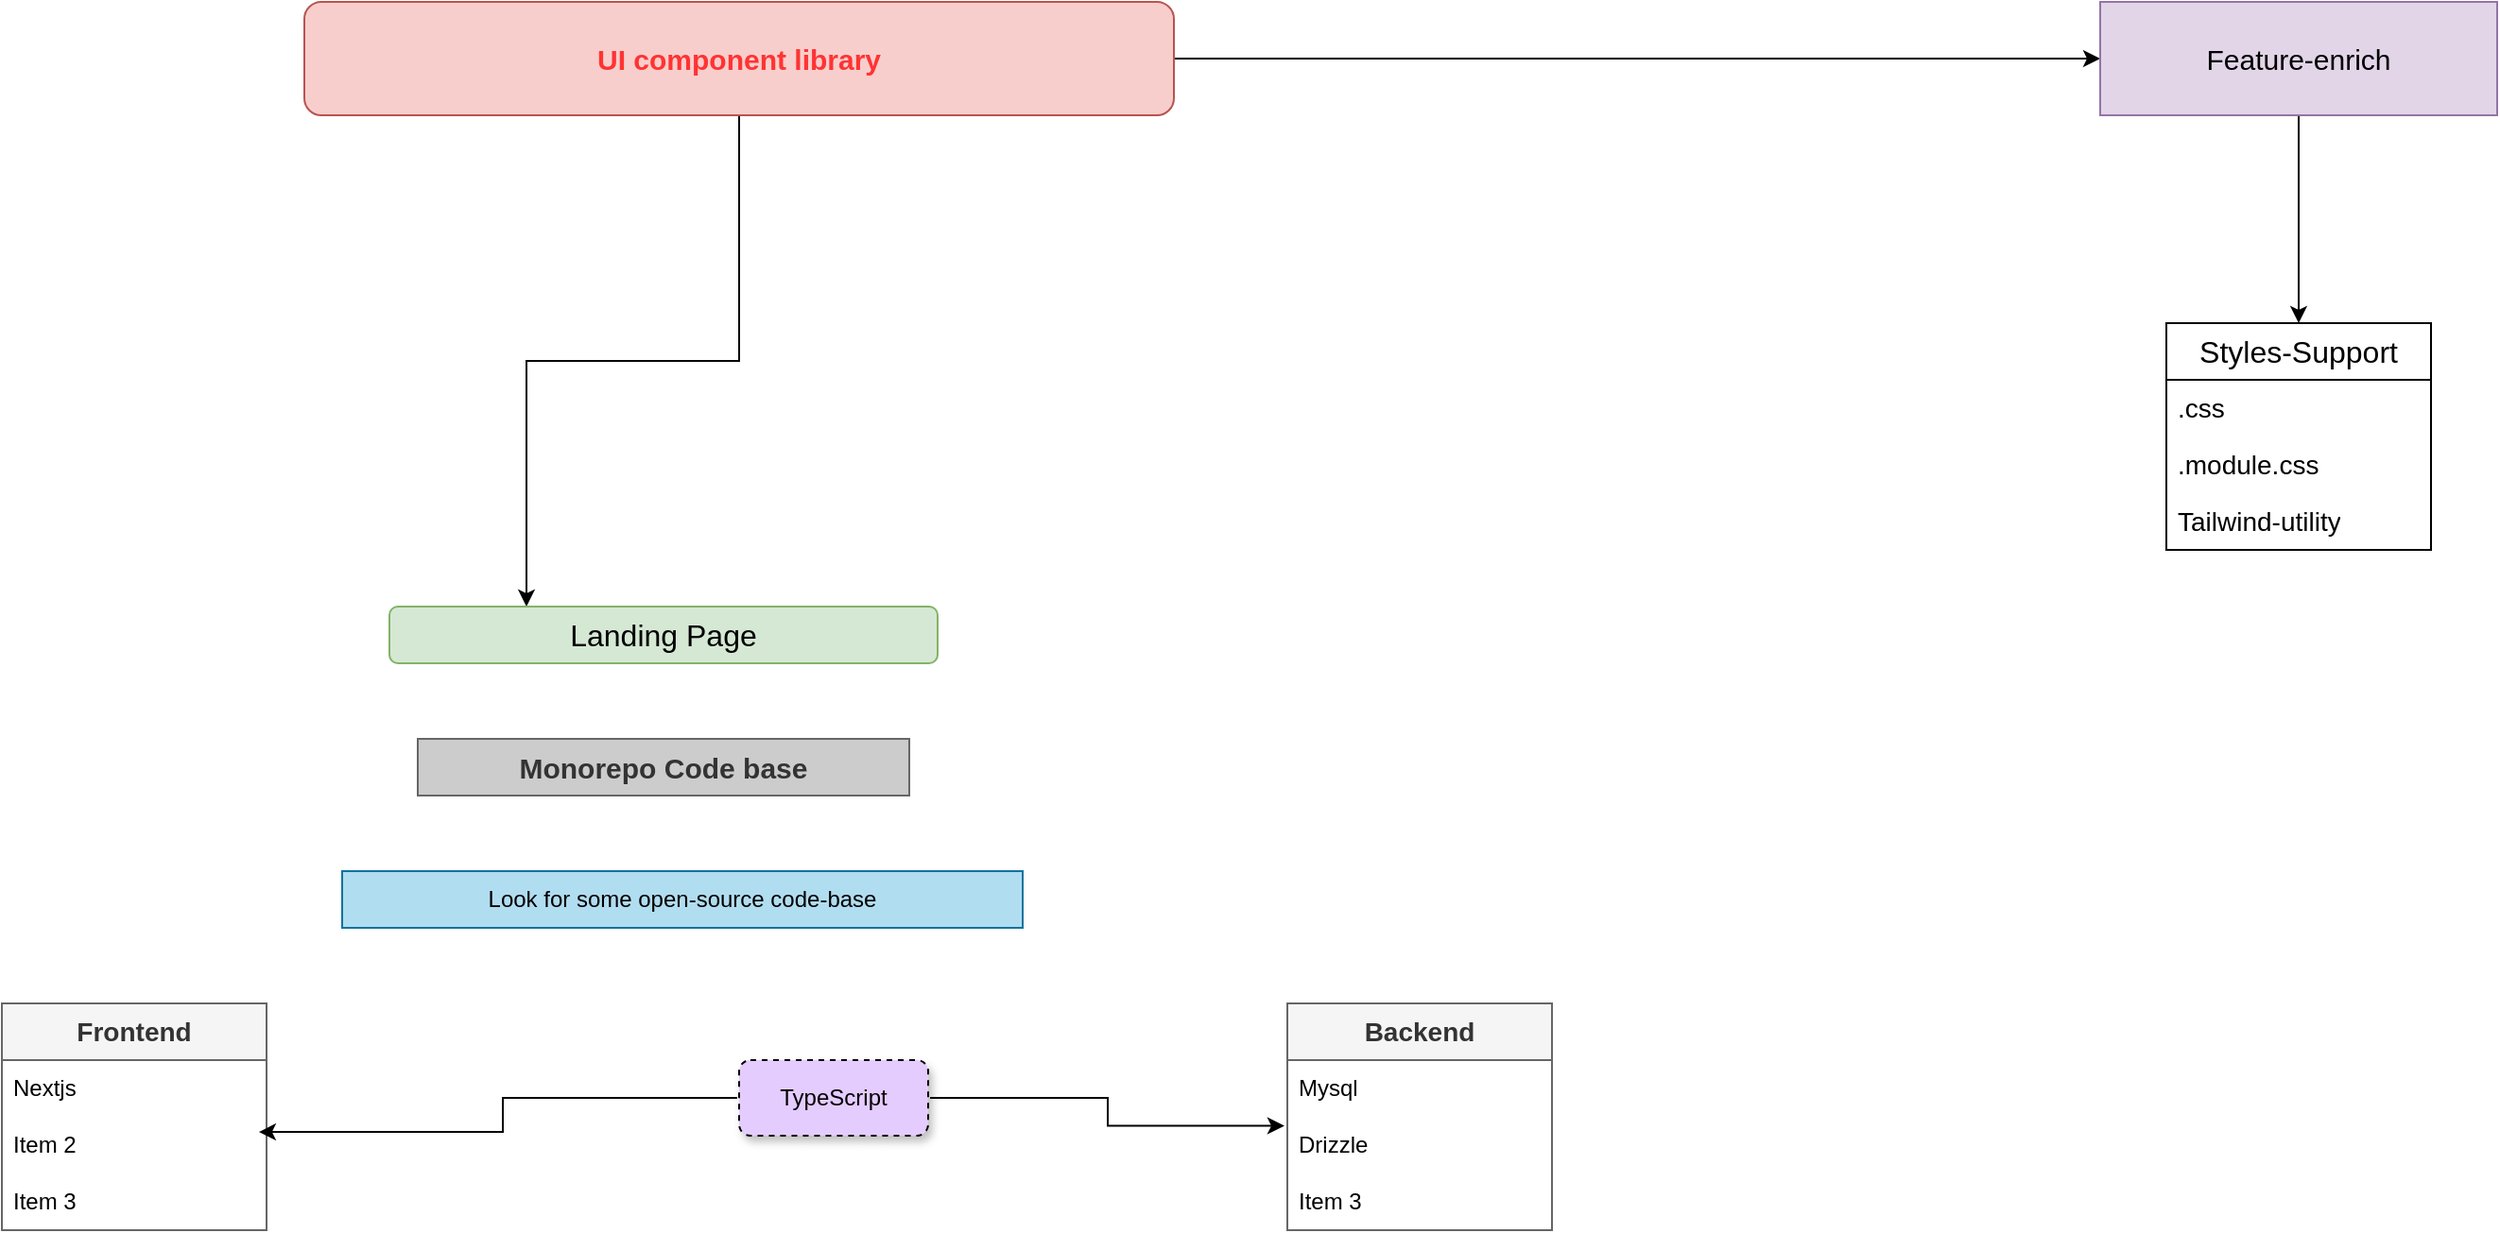 <mxfile version="26.0.9">
  <diagram name="Landing-page" id="b520641d-4fe3-3701-9064-5fc419738815">
    <mxGraphModel dx="1235" dy="1464" grid="1" gridSize="10" guides="1" tooltips="1" connect="1" arrows="1" fold="1" page="1" pageScale="1" pageWidth="1100" pageHeight="850" background="none" math="0" shadow="0">
      <root>
        <mxCell id="0" />
        <mxCell id="1" parent="0" />
        <mxCell id="k6F-T_xbN-OqJJXAHrD0-1" style="edgeStyle=orthogonalEdgeStyle;rounded=0;orthogonalLoop=1;jettySize=auto;html=1;entryX=0.25;entryY=0;entryDx=0;entryDy=0;" edge="1" parent="1" source="RI0D53-IFedwznS1-Isa-2" target="jUSC3CbDbpIPfk2FlNFD-1">
          <mxGeometry relative="1" as="geometry" />
        </mxCell>
        <mxCell id="k6F-T_xbN-OqJJXAHrD0-2" style="edgeStyle=orthogonalEdgeStyle;rounded=0;orthogonalLoop=1;jettySize=auto;html=1;" edge="1" parent="1" source="RI0D53-IFedwznS1-Isa-2" target="k6F-T_xbN-OqJJXAHrD0-3">
          <mxGeometry relative="1" as="geometry">
            <mxPoint x="970" y="-370" as="targetPoint" />
          </mxGeometry>
        </mxCell>
        <mxCell id="RI0D53-IFedwznS1-Isa-2" value="UI component library" style="rounded=1;whiteSpace=wrap;html=1;fillColor=#f8cecc;strokeColor=#b85450;fontSize=15;fontStyle=1;fontColor=#FF3333;" parent="1" vertex="1">
          <mxGeometry x="230" y="-630" width="460" height="60" as="geometry" />
        </mxCell>
        <mxCell id="RI0D53-IFedwznS1-Isa-4" value="&lt;font style=&quot;font-size: 14px;&quot;&gt;&lt;b&gt;Frontend&lt;/b&gt;&lt;/font&gt;" style="swimlane;fontStyle=0;childLayout=stackLayout;horizontal=1;startSize=30;horizontalStack=0;resizeParent=1;resizeParentMax=0;resizeLast=0;collapsible=1;marginBottom=0;whiteSpace=wrap;html=1;fillColor=#f5f5f5;strokeColor=#666666;fontColor=#333333;" parent="1" vertex="1">
          <mxGeometry x="70" y="-100" width="140" height="120" as="geometry" />
        </mxCell>
        <mxCell id="RI0D53-IFedwznS1-Isa-5" value="Nextjs" style="text;strokeColor=none;fillColor=none;align=left;verticalAlign=middle;spacingLeft=4;spacingRight=4;overflow=hidden;points=[[0,0.5],[1,0.5]];portConstraint=eastwest;rotatable=0;whiteSpace=wrap;html=1;" parent="RI0D53-IFedwznS1-Isa-4" vertex="1">
          <mxGeometry y="30" width="140" height="30" as="geometry" />
        </mxCell>
        <mxCell id="RI0D53-IFedwznS1-Isa-6" value="Item 2" style="text;strokeColor=none;fillColor=none;align=left;verticalAlign=middle;spacingLeft=4;spacingRight=4;overflow=hidden;points=[[0,0.5],[1,0.5]];portConstraint=eastwest;rotatable=0;whiteSpace=wrap;html=1;" parent="RI0D53-IFedwznS1-Isa-4" vertex="1">
          <mxGeometry y="60" width="140" height="30" as="geometry" />
        </mxCell>
        <mxCell id="RI0D53-IFedwznS1-Isa-7" value="Item 3" style="text;strokeColor=none;fillColor=none;align=left;verticalAlign=middle;spacingLeft=4;spacingRight=4;overflow=hidden;points=[[0,0.5],[1,0.5]];portConstraint=eastwest;rotatable=0;whiteSpace=wrap;html=1;" parent="RI0D53-IFedwznS1-Isa-4" vertex="1">
          <mxGeometry y="90" width="140" height="30" as="geometry" />
        </mxCell>
        <mxCell id="RI0D53-IFedwznS1-Isa-8" value="&lt;b&gt;&lt;font style=&quot;font-size: 14px;&quot;&gt;Backend&lt;/font&gt;&lt;/b&gt;" style="swimlane;fontStyle=0;childLayout=stackLayout;horizontal=1;startSize=30;horizontalStack=0;resizeParent=1;resizeParentMax=0;resizeLast=0;collapsible=1;marginBottom=0;whiteSpace=wrap;html=1;fillColor=#f5f5f5;fontColor=#333333;strokeColor=#666666;" parent="1" vertex="1">
          <mxGeometry x="750" y="-100" width="140" height="120" as="geometry" />
        </mxCell>
        <mxCell id="RI0D53-IFedwznS1-Isa-9" value="Mysql" style="text;strokeColor=none;fillColor=none;align=left;verticalAlign=middle;spacingLeft=4;spacingRight=4;overflow=hidden;points=[[0,0.5],[1,0.5]];portConstraint=eastwest;rotatable=0;whiteSpace=wrap;html=1;" parent="RI0D53-IFedwznS1-Isa-8" vertex="1">
          <mxGeometry y="30" width="140" height="30" as="geometry" />
        </mxCell>
        <mxCell id="RI0D53-IFedwznS1-Isa-10" value="Drizzle" style="text;strokeColor=none;fillColor=none;align=left;verticalAlign=middle;spacingLeft=4;spacingRight=4;overflow=hidden;points=[[0,0.5],[1,0.5]];portConstraint=eastwest;rotatable=0;whiteSpace=wrap;html=1;" parent="RI0D53-IFedwznS1-Isa-8" vertex="1">
          <mxGeometry y="60" width="140" height="30" as="geometry" />
        </mxCell>
        <mxCell id="RI0D53-IFedwznS1-Isa-11" value="Item 3" style="text;strokeColor=none;fillColor=none;align=left;verticalAlign=middle;spacingLeft=4;spacingRight=4;overflow=hidden;points=[[0,0.5],[1,0.5]];portConstraint=eastwest;rotatable=0;whiteSpace=wrap;html=1;" parent="RI0D53-IFedwznS1-Isa-8" vertex="1">
          <mxGeometry y="90" width="140" height="30" as="geometry" />
        </mxCell>
        <mxCell id="RI0D53-IFedwznS1-Isa-20" value="TypeScript" style="rounded=1;whiteSpace=wrap;html=1;fillColor=light-dark(#E5CCFF,var(--ge-dark-color, #121212));labelBorderColor=none;textShadow=0;shadow=1;glass=0;dashed=1;strokeWidth=1;perimeterSpacing=1;" parent="1" vertex="1">
          <mxGeometry x="460" y="-70" width="100" height="40" as="geometry" />
        </mxCell>
        <mxCell id="RI0D53-IFedwznS1-Isa-21" style="edgeStyle=orthogonalEdgeStyle;rounded=0;orthogonalLoop=1;jettySize=auto;html=1;entryX=0.971;entryY=0.267;entryDx=0;entryDy=0;entryPerimeter=0;" parent="1" source="RI0D53-IFedwznS1-Isa-20" target="RI0D53-IFedwznS1-Isa-6" edge="1">
          <mxGeometry relative="1" as="geometry" />
        </mxCell>
        <mxCell id="RI0D53-IFedwznS1-Isa-22" style="edgeStyle=orthogonalEdgeStyle;rounded=0;orthogonalLoop=1;jettySize=auto;html=1;entryX=-0.011;entryY=0.16;entryDx=0;entryDy=0;entryPerimeter=0;" parent="1" source="RI0D53-IFedwznS1-Isa-20" target="RI0D53-IFedwznS1-Isa-10" edge="1">
          <mxGeometry relative="1" as="geometry" />
        </mxCell>
        <mxCell id="RI0D53-IFedwznS1-Isa-24" value="&lt;font style=&quot;font-size: 15px;&quot;&gt;&lt;b&gt;Monorepo Code base&lt;/b&gt;&lt;/font&gt;" style="text;html=1;align=center;verticalAlign=middle;whiteSpace=wrap;rounded=0;fillColor=#CCCCCC;fontColor=#333333;strokeColor=#666666;" parent="1" vertex="1">
          <mxGeometry x="290" y="-240" width="260" height="30" as="geometry" />
        </mxCell>
        <mxCell id="RI0D53-IFedwznS1-Isa-26" value="Look for some open-source code-base" style="text;html=1;align=center;verticalAlign=middle;whiteSpace=wrap;rounded=0;fillColor=#b1ddf0;strokeColor=#10739e;" parent="1" vertex="1">
          <mxGeometry x="250" y="-170" width="360" height="30" as="geometry" />
        </mxCell>
        <mxCell id="jUSC3CbDbpIPfk2FlNFD-1" value="&lt;font style=&quot;font-size: 16px;&quot;&gt;Landing Page&lt;/font&gt;" style="rounded=1;whiteSpace=wrap;html=1;fillColor=#d5e8d4;strokeColor=#82b366;" parent="1" vertex="1">
          <mxGeometry x="275" y="-310" width="290" height="30" as="geometry" />
        </mxCell>
        <mxCell id="k6F-T_xbN-OqJJXAHrD0-8" style="edgeStyle=orthogonalEdgeStyle;rounded=0;orthogonalLoop=1;jettySize=auto;html=1;entryX=0.5;entryY=0;entryDx=0;entryDy=0;" edge="1" parent="1" source="k6F-T_xbN-OqJJXAHrD0-3" target="k6F-T_xbN-OqJJXAHrD0-4">
          <mxGeometry relative="1" as="geometry" />
        </mxCell>
        <mxCell id="k6F-T_xbN-OqJJXAHrD0-3" value="&lt;font style=&quot;font-size: 15px;&quot;&gt;Feature-enrich&lt;/font&gt;" style="rounded=0;whiteSpace=wrap;html=1;fillColor=#e1d5e7;strokeColor=#9673a6;" vertex="1" parent="1">
          <mxGeometry x="1180" y="-630" width="210" height="60" as="geometry" />
        </mxCell>
        <mxCell id="k6F-T_xbN-OqJJXAHrD0-4" value="&lt;font style=&quot;font-size: 16px;&quot;&gt;Styles-Support&lt;/font&gt;" style="swimlane;fontStyle=0;childLayout=stackLayout;horizontal=1;startSize=30;horizontalStack=0;resizeParent=1;resizeParentMax=0;resizeLast=0;collapsible=1;marginBottom=0;whiteSpace=wrap;html=1;" vertex="1" parent="1">
          <mxGeometry x="1215" y="-460" width="140" height="120" as="geometry" />
        </mxCell>
        <mxCell id="k6F-T_xbN-OqJJXAHrD0-5" value="&lt;font style=&quot;font-size: 14px;&quot;&gt;.css&lt;/font&gt;" style="text;strokeColor=none;fillColor=none;align=left;verticalAlign=middle;spacingLeft=4;spacingRight=4;overflow=hidden;points=[[0,0.5],[1,0.5]];portConstraint=eastwest;rotatable=0;whiteSpace=wrap;html=1;" vertex="1" parent="k6F-T_xbN-OqJJXAHrD0-4">
          <mxGeometry y="30" width="140" height="30" as="geometry" />
        </mxCell>
        <mxCell id="k6F-T_xbN-OqJJXAHrD0-6" value="&lt;font style=&quot;font-size: 14px;&quot;&gt;.module.css&lt;/font&gt;" style="text;strokeColor=none;fillColor=none;align=left;verticalAlign=middle;spacingLeft=4;spacingRight=4;overflow=hidden;points=[[0,0.5],[1,0.5]];portConstraint=eastwest;rotatable=0;whiteSpace=wrap;html=1;" vertex="1" parent="k6F-T_xbN-OqJJXAHrD0-4">
          <mxGeometry y="60" width="140" height="30" as="geometry" />
        </mxCell>
        <mxCell id="k6F-T_xbN-OqJJXAHrD0-7" value="&lt;font style=&quot;font-size: 14px;&quot;&gt;Tailwind-utility&lt;/font&gt;" style="text;strokeColor=none;fillColor=none;align=left;verticalAlign=middle;spacingLeft=4;spacingRight=4;overflow=hidden;points=[[0,0.5],[1,0.5]];portConstraint=eastwest;rotatable=0;whiteSpace=wrap;html=1;" vertex="1" parent="k6F-T_xbN-OqJJXAHrD0-4">
          <mxGeometry y="90" width="140" height="30" as="geometry" />
        </mxCell>
      </root>
    </mxGraphModel>
  </diagram>
</mxfile>
